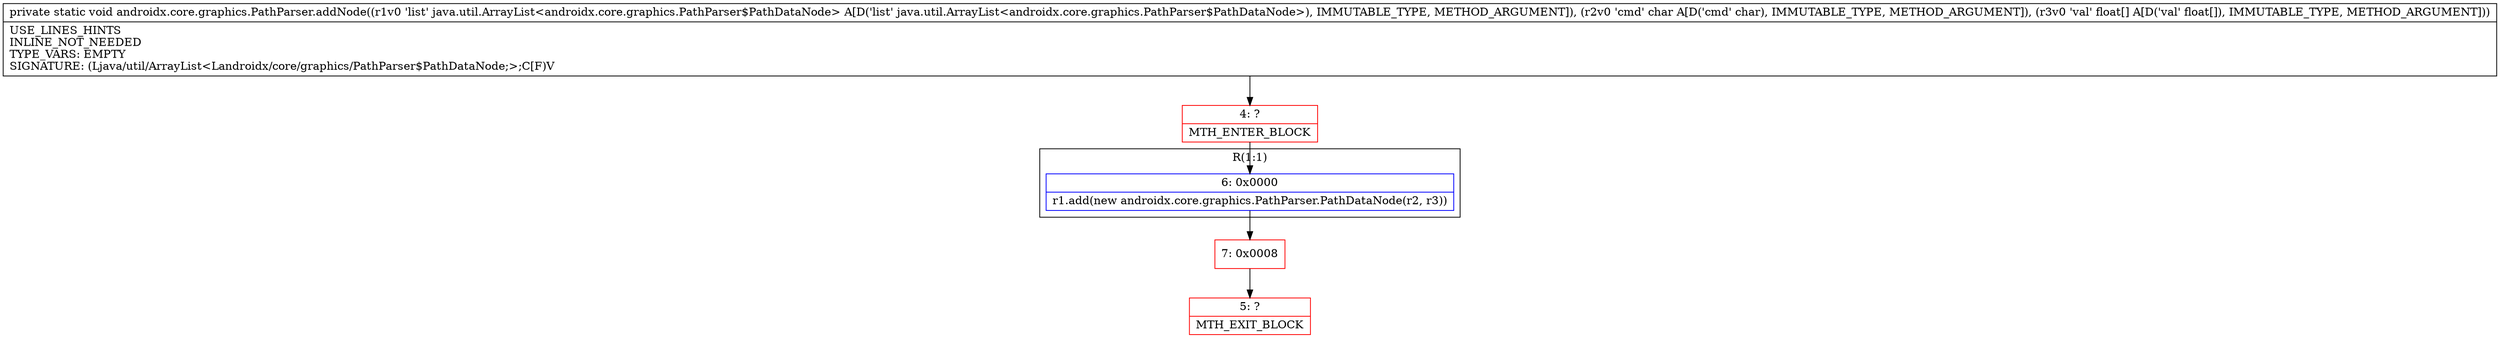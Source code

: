 digraph "CFG forandroidx.core.graphics.PathParser.addNode(Ljava\/util\/ArrayList;C[F)V" {
subgraph cluster_Region_101270181 {
label = "R(1:1)";
node [shape=record,color=blue];
Node_6 [shape=record,label="{6\:\ 0x0000|r1.add(new androidx.core.graphics.PathParser.PathDataNode(r2, r3))\l}"];
}
Node_4 [shape=record,color=red,label="{4\:\ ?|MTH_ENTER_BLOCK\l}"];
Node_7 [shape=record,color=red,label="{7\:\ 0x0008}"];
Node_5 [shape=record,color=red,label="{5\:\ ?|MTH_EXIT_BLOCK\l}"];
MethodNode[shape=record,label="{private static void androidx.core.graphics.PathParser.addNode((r1v0 'list' java.util.ArrayList\<androidx.core.graphics.PathParser$PathDataNode\> A[D('list' java.util.ArrayList\<androidx.core.graphics.PathParser$PathDataNode\>), IMMUTABLE_TYPE, METHOD_ARGUMENT]), (r2v0 'cmd' char A[D('cmd' char), IMMUTABLE_TYPE, METHOD_ARGUMENT]), (r3v0 'val' float[] A[D('val' float[]), IMMUTABLE_TYPE, METHOD_ARGUMENT]))  | USE_LINES_HINTS\lINLINE_NOT_NEEDED\lTYPE_VARS: EMPTY\lSIGNATURE: (Ljava\/util\/ArrayList\<Landroidx\/core\/graphics\/PathParser$PathDataNode;\>;C[F)V\l}"];
MethodNode -> Node_4;Node_6 -> Node_7;
Node_4 -> Node_6;
Node_7 -> Node_5;
}

